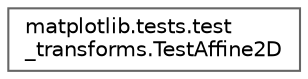 digraph "Graphical Class Hierarchy"
{
 // LATEX_PDF_SIZE
  bgcolor="transparent";
  edge [fontname=Helvetica,fontsize=10,labelfontname=Helvetica,labelfontsize=10];
  node [fontname=Helvetica,fontsize=10,shape=box,height=0.2,width=0.4];
  rankdir="LR";
  Node0 [id="Node000000",label="matplotlib.tests.test\l_transforms.TestAffine2D",height=0.2,width=0.4,color="grey40", fillcolor="white", style="filled",URL="$d4/d3b/classmatplotlib_1_1tests_1_1test__transforms_1_1TestAffine2D.html",tooltip=" "];
}
